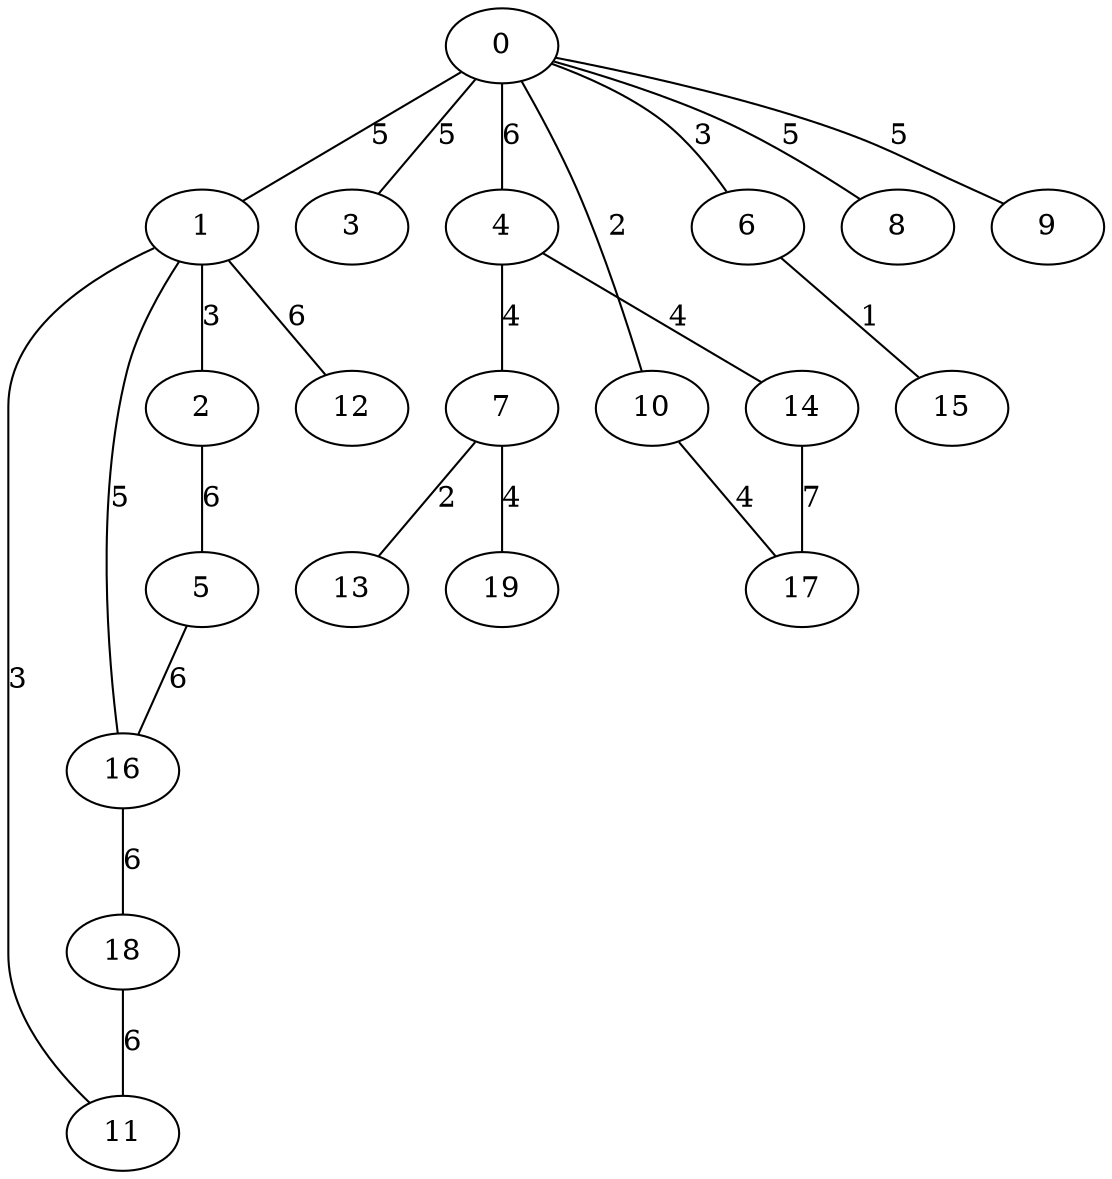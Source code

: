 graph g {
  0 [ habit = 9, size = 476, x = 5, y = 5 ]
  1 [ habit = 7, size = 216, x = 5, y = 4 ]
  2 [ habit = 3, size = 61, x = 3, y = 3 ]
  3 [ habit = 8, size = 458, x = 3, y = 5 ]
  4 [ habit = 1, size = 155, x = 6, y = 7 ]
  5 [ habit = 5, size = 383, x = 3, y = 1 ]
  6 [ habit = 2, size = 281, x = 8, y = 5 ]
  7 [ habit = 2, size = 259, x = 4, y = 9 ]
  8 [ habit = 10, size = 474, x = 4, y = 6 ]
  9 [ base = 2, habit = 5, size = 518, x = 2, y = 6 ]
  10 [ habit = 6, size = 114, x = 7, y = 6 ]
  11 [ habit = 2, size = 98, x = 7, y = 3 ]
  12 [ habit = 12, size = 480, x = 1, y = 3 ]
  13 [ habit = 10, size = 404, x = 5, y = 10 ]
  14 [ habit = 1, size = 408, x = 8, y = 8 ]
  15 [ habit = 1, size = 478, x = 10, y = 5 ]
  16 [ habit = 2, size = 333, x = 5, y = 2 ]
  17 [ habit = 1, size = 86, x = 10, y = 7 ]
  18 [ habit = 7, size = 84, x = 7, y = 1 ]
  19 [ base = 1, habit = 1, size = 60, x = 2, y = 10 ]

  0 -- 1 [ label = 5, weight = 5 ]
  0 -- 3 [ label = 5, weight = 5 ]
  0 -- 4 [ label = 6, weight = 6 ]
  0 -- 6 [ label = 3, weight = 3 ]
  0 -- 8 [ label = 5, weight = 5 ]
  0 -- 9 [ label = 5, weight = 5 ]
  0 -- 10 [ label = 2, weight = 2 ]
  1 -- 11 [ label = 3, weight = 3 ]
  1 -- 12 [ label = 6, weight = 6 ]
  1 -- 16 [ label = 5, weight = 5 ]
  1 -- 2 [ label = 3, weight = 3 ]
  2 -- 5 [ label = 6, weight = 6 ]
  4 -- 14 [ label = 4, weight = 4 ]
  4 -- 7 [ label = 4, weight = 4 ]
  5 -- 16 [ label = 6, weight = 6 ]
  6 -- 15 [ label = 1, weight = 1 ]
  7 -- 19 [ label = 4, weight = 4 ]
  7 -- 13 [ label = 2, weight = 2 ]
  10 -- 17 [ label = 4, weight = 4 ]
  14 -- 17 [ label = 7, weight = 7 ]
  16 -- 18 [ label = 6, weight = 6 ]
  18 -- 11 [ label = 6, weight = 6 ]
}
